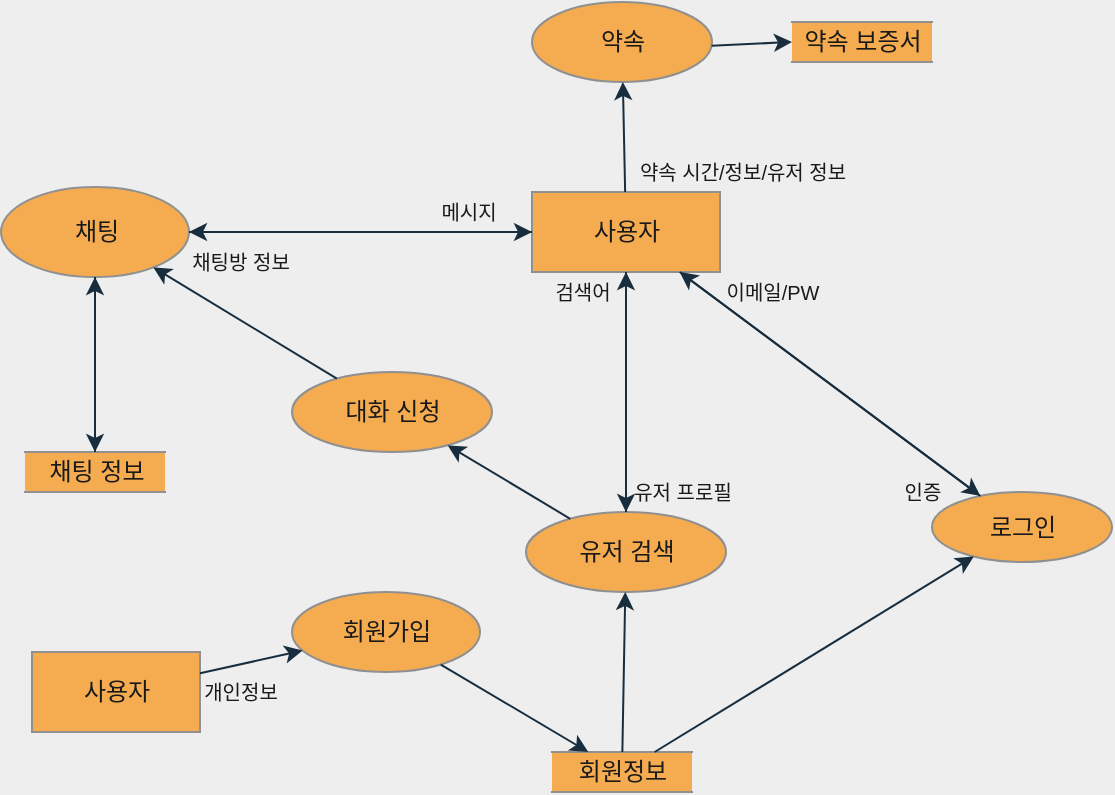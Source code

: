 <mxfile>
    <diagram id="Cm1ciltx4Ct_GRZWRXjD" name="Page-1">
        <mxGraphModel dx="788" dy="1465" grid="1" gridSize="10" guides="1" tooltips="1" connect="1" arrows="1" fold="1" page="1" pageScale="1" pageWidth="827" pageHeight="1169" background="#EEEEEE" math="0" shadow="0">
            <root>
                <mxCell id="0"/>
                <mxCell id="1" parent="0"/>
                <mxCell id="5" value="회원가입" style="shape=ellipse;html=1;dashed=0;whitespace=wrap;perimeter=ellipsePerimeter;rounded=0;sketch=0;fontColor=#1A1A1A;strokeColor=#909090;fillColor=#F5AB50;" parent="1" vertex="1">
                    <mxGeometry x="430" y="220" width="94" height="40" as="geometry"/>
                </mxCell>
                <mxCell id="6" value="유저 검색" style="shape=ellipse;html=1;dashed=0;whitespace=wrap;perimeter=ellipsePerimeter;rounded=0;sketch=0;fontColor=#1A1A1A;strokeColor=#909090;fillColor=#F5AB50;" parent="1" vertex="1">
                    <mxGeometry x="547" y="180" width="100" height="40" as="geometry"/>
                </mxCell>
                <mxCell id="7" value="회원정보" style="html=1;dashed=0;whitespace=wrap;shape=partialRectangle;right=0;left=0;rounded=0;sketch=0;fontColor=#1A1A1A;strokeColor=#909090;fillColor=#F5AB50;" parent="1" vertex="1">
                    <mxGeometry x="560" y="300" width="70" height="20" as="geometry"/>
                </mxCell>
                <mxCell id="8" value="사용자" style="html=1;dashed=0;whitespace=wrap;rounded=0;sketch=0;fontColor=#1A1A1A;strokeColor=#909090;fillColor=#F5AB50;" parent="1" vertex="1">
                    <mxGeometry x="550" y="20" width="94" height="40" as="geometry"/>
                </mxCell>
                <mxCell id="9" value="채팅" style="shape=ellipse;html=1;dashed=0;whitespace=wrap;perimeter=ellipsePerimeter;rounded=0;sketch=0;fontColor=#1A1A1A;strokeColor=#909090;fillColor=#F5AB50;" parent="1" vertex="1">
                    <mxGeometry x="284.5" y="17.5" width="94" height="45" as="geometry"/>
                </mxCell>
                <mxCell id="10" value="채팅 정보" style="html=1;dashed=0;whitespace=wrap;shape=partialRectangle;right=0;left=0;rounded=0;sketch=0;fontColor=#1A1A1A;strokeColor=#909090;fillColor=#F5AB50;" parent="1" vertex="1">
                    <mxGeometry x="296.5" y="150" width="70" height="20" as="geometry"/>
                </mxCell>
                <mxCell id="11" value="" style="endArrow=classic;html=1;fontColor=#1A1A1A;strokeColor=#182E3E;" parent="1" source="5" target="7" edge="1">
                    <mxGeometry width="50" height="50" relative="1" as="geometry">
                        <mxPoint x="380" y="190" as="sourcePoint"/>
                        <mxPoint x="430" y="140" as="targetPoint"/>
                    </mxGeometry>
                </mxCell>
                <mxCell id="13" value="" style="endArrow=classic;html=1;fontColor=#1A1A1A;strokeColor=#182E3E;" parent="1" source="7" target="6" edge="1">
                    <mxGeometry width="50" height="50" relative="1" as="geometry">
                        <mxPoint x="380" y="190" as="sourcePoint"/>
                        <mxPoint x="430" y="140" as="targetPoint"/>
                    </mxGeometry>
                </mxCell>
                <mxCell id="14" value="" style="endArrow=classic;html=1;fontColor=#1A1A1A;strokeColor=#182E3E;" parent="1" source="6" target="8" edge="1">
                    <mxGeometry width="50" height="50" relative="1" as="geometry">
                        <mxPoint x="380" y="190" as="sourcePoint"/>
                        <mxPoint x="430" y="140" as="targetPoint"/>
                    </mxGeometry>
                </mxCell>
                <mxCell id="15" value="" style="endArrow=classic;html=1;fontColor=#1A1A1A;strokeColor=#182E3E;" parent="1" source="8" target="9" edge="1">
                    <mxGeometry width="50" height="50" relative="1" as="geometry">
                        <mxPoint x="380" y="190" as="sourcePoint"/>
                        <mxPoint x="430" y="140" as="targetPoint"/>
                    </mxGeometry>
                </mxCell>
                <mxCell id="16" value="" style="endArrow=classic;html=1;fontColor=#1A1A1A;strokeColor=#182E3E;" parent="1" source="10" target="9" edge="1">
                    <mxGeometry width="50" height="50" relative="1" as="geometry">
                        <mxPoint x="380" y="190" as="sourcePoint"/>
                        <mxPoint x="430" y="140" as="targetPoint"/>
                    </mxGeometry>
                </mxCell>
                <mxCell id="17" value="" style="endArrow=classic;html=1;fontColor=#1A1A1A;strokeColor=#182E3E;" parent="1" source="9" target="8" edge="1">
                    <mxGeometry width="50" height="50" relative="1" as="geometry">
                        <mxPoint x="380" y="190" as="sourcePoint"/>
                        <mxPoint x="430" y="140" as="targetPoint"/>
                    </mxGeometry>
                </mxCell>
                <mxCell id="18" value="" style="endArrow=classic;html=1;fontColor=#1A1A1A;strokeColor=#182E3E;" parent="1" source="9" target="10" edge="1">
                    <mxGeometry width="50" height="50" relative="1" as="geometry">
                        <mxPoint x="380" y="190" as="sourcePoint"/>
                        <mxPoint x="430" y="140" as="targetPoint"/>
                    </mxGeometry>
                </mxCell>
                <mxCell id="22" value="로그인" style="shape=ellipse;html=1;dashed=0;whitespace=wrap;perimeter=ellipsePerimeter;rounded=0;sketch=0;fontColor=#1A1A1A;strokeColor=#909090;fillColor=#F5AB50;" parent="1" vertex="1">
                    <mxGeometry x="750" y="170" width="90" height="35" as="geometry"/>
                </mxCell>
                <mxCell id="23" value="" style="endArrow=classic;html=1;fontColor=#1A1A1A;strokeColor=#182E3E;" parent="1" source="7" target="22" edge="1">
                    <mxGeometry width="50" height="50" relative="1" as="geometry">
                        <mxPoint x="380" y="190" as="sourcePoint"/>
                        <mxPoint x="430" y="140" as="targetPoint"/>
                    </mxGeometry>
                </mxCell>
                <mxCell id="24" value="" style="endArrow=classic;html=1;fontColor=#1A1A1A;strokeColor=#182E3E;" parent="1" source="22" target="8" edge="1">
                    <mxGeometry width="50" height="50" relative="1" as="geometry">
                        <mxPoint x="380" y="190" as="sourcePoint"/>
                        <mxPoint x="430" y="140" as="targetPoint"/>
                    </mxGeometry>
                </mxCell>
                <mxCell id="25" value="약속" style="shape=ellipse;html=1;dashed=0;whitespace=wrap;perimeter=ellipsePerimeter;rounded=0;sketch=0;fontColor=#1A1A1A;strokeColor=#909090;fillColor=#F5AB50;" parent="1" vertex="1">
                    <mxGeometry x="550" y="-75" width="90" height="40" as="geometry"/>
                </mxCell>
                <mxCell id="26" value="약속 보증서" style="html=1;dashed=0;whitespace=wrap;shape=partialRectangle;right=0;left=0;rounded=0;sketch=0;fontColor=#1A1A1A;strokeColor=#909090;fillColor=#F5AB50;" parent="1" vertex="1">
                    <mxGeometry x="680" y="-65" width="70" height="20" as="geometry"/>
                </mxCell>
                <mxCell id="28" value="" style="endArrow=classic;html=1;fontColor=#1A1A1A;strokeColor=#182E3E;" parent="1" source="25" target="26" edge="1">
                    <mxGeometry width="50" height="50" relative="1" as="geometry">
                        <mxPoint x="630" y="190" as="sourcePoint"/>
                        <mxPoint x="680" y="140" as="targetPoint"/>
                    </mxGeometry>
                </mxCell>
                <mxCell id="31" value="" style="endArrow=classic;html=1;fontColor=#1A1A1A;strokeColor=#182E3E;" parent="1" source="8" target="22" edge="1">
                    <mxGeometry width="50" height="50" relative="1" as="geometry">
                        <mxPoint x="630" y="190" as="sourcePoint"/>
                        <mxPoint x="680" y="140" as="targetPoint"/>
                    </mxGeometry>
                </mxCell>
                <mxCell id="32" value="" style="endArrow=classic;html=1;fontColor=#1A1A1A;strokeColor=#182E3E;" parent="1" source="8" target="6" edge="1">
                    <mxGeometry width="50" height="50" relative="1" as="geometry">
                        <mxPoint x="630" y="190" as="sourcePoint"/>
                        <mxPoint x="680" y="140" as="targetPoint"/>
                    </mxGeometry>
                </mxCell>
                <mxCell id="35" value="&lt;font style=&quot;font-size: 10px&quot;&gt;검색어&lt;/font&gt;" style="text;html=1;align=center;verticalAlign=middle;resizable=0;points=[];autosize=1;strokeColor=none;fontColor=#1A1A1A;" vertex="1" parent="1">
                    <mxGeometry x="550" y="60" width="50" height="20" as="geometry"/>
                </mxCell>
                <mxCell id="36" value="&lt;span style=&quot;font-size: 10px&quot;&gt;유저 프로필&lt;/span&gt;" style="text;html=1;align=center;verticalAlign=middle;resizable=0;points=[];autosize=1;strokeColor=none;fontColor=#1A1A1A;" vertex="1" parent="1">
                    <mxGeometry x="590" y="160" width="70" height="20" as="geometry"/>
                </mxCell>
                <mxCell id="37" value="사용자" style="html=1;dashed=0;whitespace=wrap;rounded=0;sketch=0;fontColor=#1A1A1A;strokeColor=#909090;fillColor=#F5AB50;" vertex="1" parent="1">
                    <mxGeometry x="300" y="250" width="84" height="40" as="geometry"/>
                </mxCell>
                <mxCell id="38" value="" style="endArrow=classic;html=1;fontColor=#1A1A1A;strokeColor=#182E3E;" edge="1" parent="1" source="37" target="5">
                    <mxGeometry width="50" height="50" relative="1" as="geometry">
                        <mxPoint x="590" y="320" as="sourcePoint"/>
                        <mxPoint x="630" y="280" as="targetPoint"/>
                    </mxGeometry>
                </mxCell>
                <mxCell id="39" value="&lt;font style=&quot;font-size: 10px&quot;&gt;개인정보&lt;/font&gt;" style="text;html=1;align=center;verticalAlign=middle;resizable=0;points=[];autosize=1;strokeColor=none;fontColor=#1A1A1A;" vertex="1" parent="1">
                    <mxGeometry x="373.5" y="260" width="60" height="20" as="geometry"/>
                </mxCell>
                <mxCell id="40" value="&lt;font style=&quot;font-size: 10px&quot;&gt;인증&lt;/font&gt;" style="text;html=1;align=center;verticalAlign=middle;resizable=0;points=[];autosize=1;strokeColor=none;fontColor=#1A1A1A;" vertex="1" parent="1">
                    <mxGeometry x="725" y="160" width="40" height="20" as="geometry"/>
                </mxCell>
                <mxCell id="41" value="&lt;font style=&quot;font-size: 10px&quot;&gt;이메일/PW&lt;/font&gt;" style="text;html=1;align=center;verticalAlign=middle;resizable=0;points=[];autosize=1;strokeColor=none;fontColor=#1A1A1A;" vertex="1" parent="1">
                    <mxGeometry x="640" y="60" width="60" height="20" as="geometry"/>
                </mxCell>
                <mxCell id="44" value="&lt;span style=&quot;font-size: 10px&quot;&gt;채팅방 정보&lt;/span&gt;" style="text;html=1;align=center;verticalAlign=middle;resizable=0;points=[];autosize=1;strokeColor=none;fontColor=#1A1A1A;" vertex="1" parent="1">
                    <mxGeometry x="368.5" y="45" width="70" height="20" as="geometry"/>
                </mxCell>
                <mxCell id="45" value="&lt;span style=&quot;font-size: 10px&quot;&gt;메시지&lt;/span&gt;" style="text;html=1;align=center;verticalAlign=middle;resizable=0;points=[];autosize=1;strokeColor=none;fontColor=#1A1A1A;" vertex="1" parent="1">
                    <mxGeometry x="493" y="20" width="50" height="20" as="geometry"/>
                </mxCell>
                <mxCell id="47" value="대화 신청" style="shape=ellipse;html=1;dashed=0;whitespace=wrap;perimeter=ellipsePerimeter;rounded=0;sketch=0;fontColor=#1A1A1A;strokeColor=#909090;fillColor=#F5AB50;" vertex="1" parent="1">
                    <mxGeometry x="430" y="110" width="100" height="40" as="geometry"/>
                </mxCell>
                <mxCell id="48" value="" style="endArrow=classic;html=1;fontColor=#1A1A1A;strokeColor=#182E3E;" edge="1" parent="1" source="6" target="47">
                    <mxGeometry width="50" height="50" relative="1" as="geometry">
                        <mxPoint x="750" y="60" as="sourcePoint"/>
                        <mxPoint x="800" y="10" as="targetPoint"/>
                    </mxGeometry>
                </mxCell>
                <mxCell id="49" value="" style="endArrow=classic;html=1;fontColor=#1A1A1A;strokeColor=#182E3E;" edge="1" parent="1" source="8" target="25">
                    <mxGeometry width="50" height="50" relative="1" as="geometry">
                        <mxPoint x="590" y="80" as="sourcePoint"/>
                        <mxPoint x="640" y="30" as="targetPoint"/>
                    </mxGeometry>
                </mxCell>
                <mxCell id="52" value="&lt;span style=&quot;font-size: 10px&quot;&gt;약속 시간/정보/유저 정보&lt;/span&gt;" style="text;html=1;align=center;verticalAlign=middle;resizable=0;points=[];autosize=1;strokeColor=none;fontColor=#1A1A1A;" vertex="1" parent="1">
                    <mxGeometry x="590" width="130" height="20" as="geometry"/>
                </mxCell>
                <mxCell id="53" value="" style="endArrow=classic;html=1;fontColor=#1A1A1A;strokeColor=#182E3E;" edge="1" parent="1" source="47" target="9">
                    <mxGeometry width="50" height="50" relative="1" as="geometry">
                        <mxPoint x="590" y="180" as="sourcePoint"/>
                        <mxPoint x="640" y="130" as="targetPoint"/>
                    </mxGeometry>
                </mxCell>
            </root>
        </mxGraphModel>
    </diagram>
</mxfile>